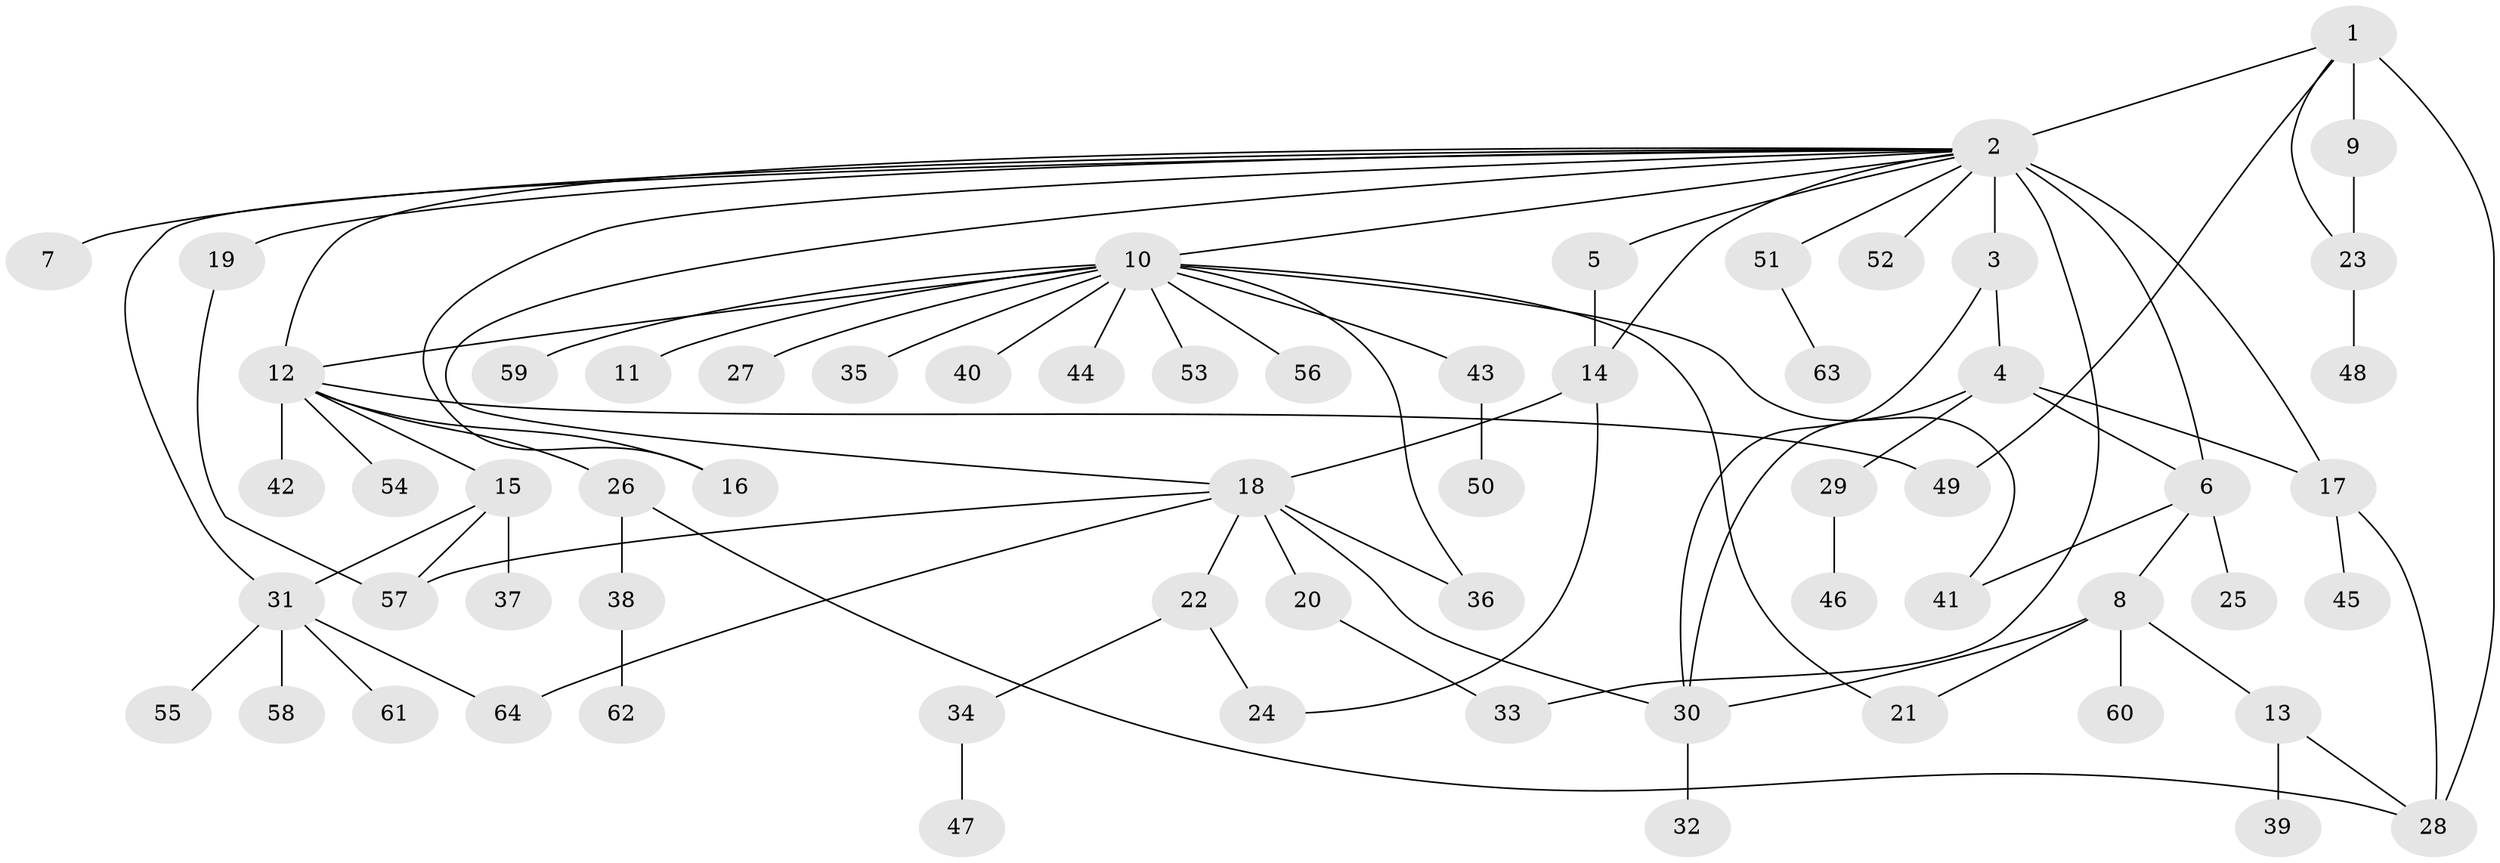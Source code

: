 // original degree distribution, {4: 0.0390625, 34: 0.0078125, 2: 0.234375, 1: 0.515625, 9: 0.015625, 6: 0.0078125, 7: 0.0234375, 17: 0.0078125, 10: 0.0078125, 3: 0.1171875, 11: 0.0078125, 5: 0.015625}
// Generated by graph-tools (version 1.1) at 2025/35/03/09/25 02:35:29]
// undirected, 64 vertices, 86 edges
graph export_dot {
graph [start="1"]
  node [color=gray90,style=filled];
  1;
  2;
  3;
  4;
  5;
  6;
  7;
  8;
  9;
  10;
  11;
  12;
  13;
  14;
  15;
  16;
  17;
  18;
  19;
  20;
  21;
  22;
  23;
  24;
  25;
  26;
  27;
  28;
  29;
  30;
  31;
  32;
  33;
  34;
  35;
  36;
  37;
  38;
  39;
  40;
  41;
  42;
  43;
  44;
  45;
  46;
  47;
  48;
  49;
  50;
  51;
  52;
  53;
  54;
  55;
  56;
  57;
  58;
  59;
  60;
  61;
  62;
  63;
  64;
  1 -- 2 [weight=2.0];
  1 -- 9 [weight=5.0];
  1 -- 23 [weight=1.0];
  1 -- 28 [weight=2.0];
  1 -- 49 [weight=1.0];
  2 -- 3 [weight=9.0];
  2 -- 5 [weight=4.0];
  2 -- 6 [weight=2.0];
  2 -- 7 [weight=1.0];
  2 -- 10 [weight=1.0];
  2 -- 12 [weight=1.0];
  2 -- 14 [weight=1.0];
  2 -- 16 [weight=1.0];
  2 -- 17 [weight=1.0];
  2 -- 18 [weight=1.0];
  2 -- 19 [weight=1.0];
  2 -- 31 [weight=1.0];
  2 -- 33 [weight=1.0];
  2 -- 51 [weight=1.0];
  2 -- 52 [weight=1.0];
  3 -- 4 [weight=1.0];
  3 -- 30 [weight=1.0];
  4 -- 6 [weight=1.0];
  4 -- 17 [weight=1.0];
  4 -- 29 [weight=1.0];
  4 -- 30 [weight=4.0];
  5 -- 14 [weight=7.0];
  6 -- 8 [weight=1.0];
  6 -- 25 [weight=2.0];
  6 -- 41 [weight=1.0];
  8 -- 13 [weight=1.0];
  8 -- 21 [weight=1.0];
  8 -- 30 [weight=1.0];
  8 -- 60 [weight=1.0];
  9 -- 23 [weight=1.0];
  10 -- 11 [weight=1.0];
  10 -- 12 [weight=1.0];
  10 -- 21 [weight=1.0];
  10 -- 27 [weight=1.0];
  10 -- 35 [weight=1.0];
  10 -- 36 [weight=1.0];
  10 -- 40 [weight=1.0];
  10 -- 41 [weight=1.0];
  10 -- 43 [weight=1.0];
  10 -- 44 [weight=1.0];
  10 -- 53 [weight=1.0];
  10 -- 56 [weight=1.0];
  10 -- 59 [weight=1.0];
  12 -- 15 [weight=1.0];
  12 -- 16 [weight=1.0];
  12 -- 26 [weight=1.0];
  12 -- 42 [weight=1.0];
  12 -- 49 [weight=1.0];
  12 -- 54 [weight=1.0];
  13 -- 28 [weight=1.0];
  13 -- 39 [weight=1.0];
  14 -- 18 [weight=1.0];
  14 -- 24 [weight=1.0];
  15 -- 31 [weight=1.0];
  15 -- 37 [weight=3.0];
  15 -- 57 [weight=1.0];
  17 -- 28 [weight=1.0];
  17 -- 45 [weight=1.0];
  18 -- 20 [weight=1.0];
  18 -- 22 [weight=1.0];
  18 -- 30 [weight=1.0];
  18 -- 36 [weight=1.0];
  18 -- 57 [weight=1.0];
  18 -- 64 [weight=1.0];
  19 -- 57 [weight=1.0];
  20 -- 33 [weight=1.0];
  22 -- 24 [weight=1.0];
  22 -- 34 [weight=1.0];
  23 -- 48 [weight=2.0];
  26 -- 28 [weight=1.0];
  26 -- 38 [weight=1.0];
  29 -- 46 [weight=1.0];
  30 -- 32 [weight=1.0];
  31 -- 55 [weight=1.0];
  31 -- 58 [weight=1.0];
  31 -- 61 [weight=1.0];
  31 -- 64 [weight=1.0];
  34 -- 47 [weight=1.0];
  38 -- 62 [weight=1.0];
  43 -- 50 [weight=1.0];
  51 -- 63 [weight=1.0];
}
